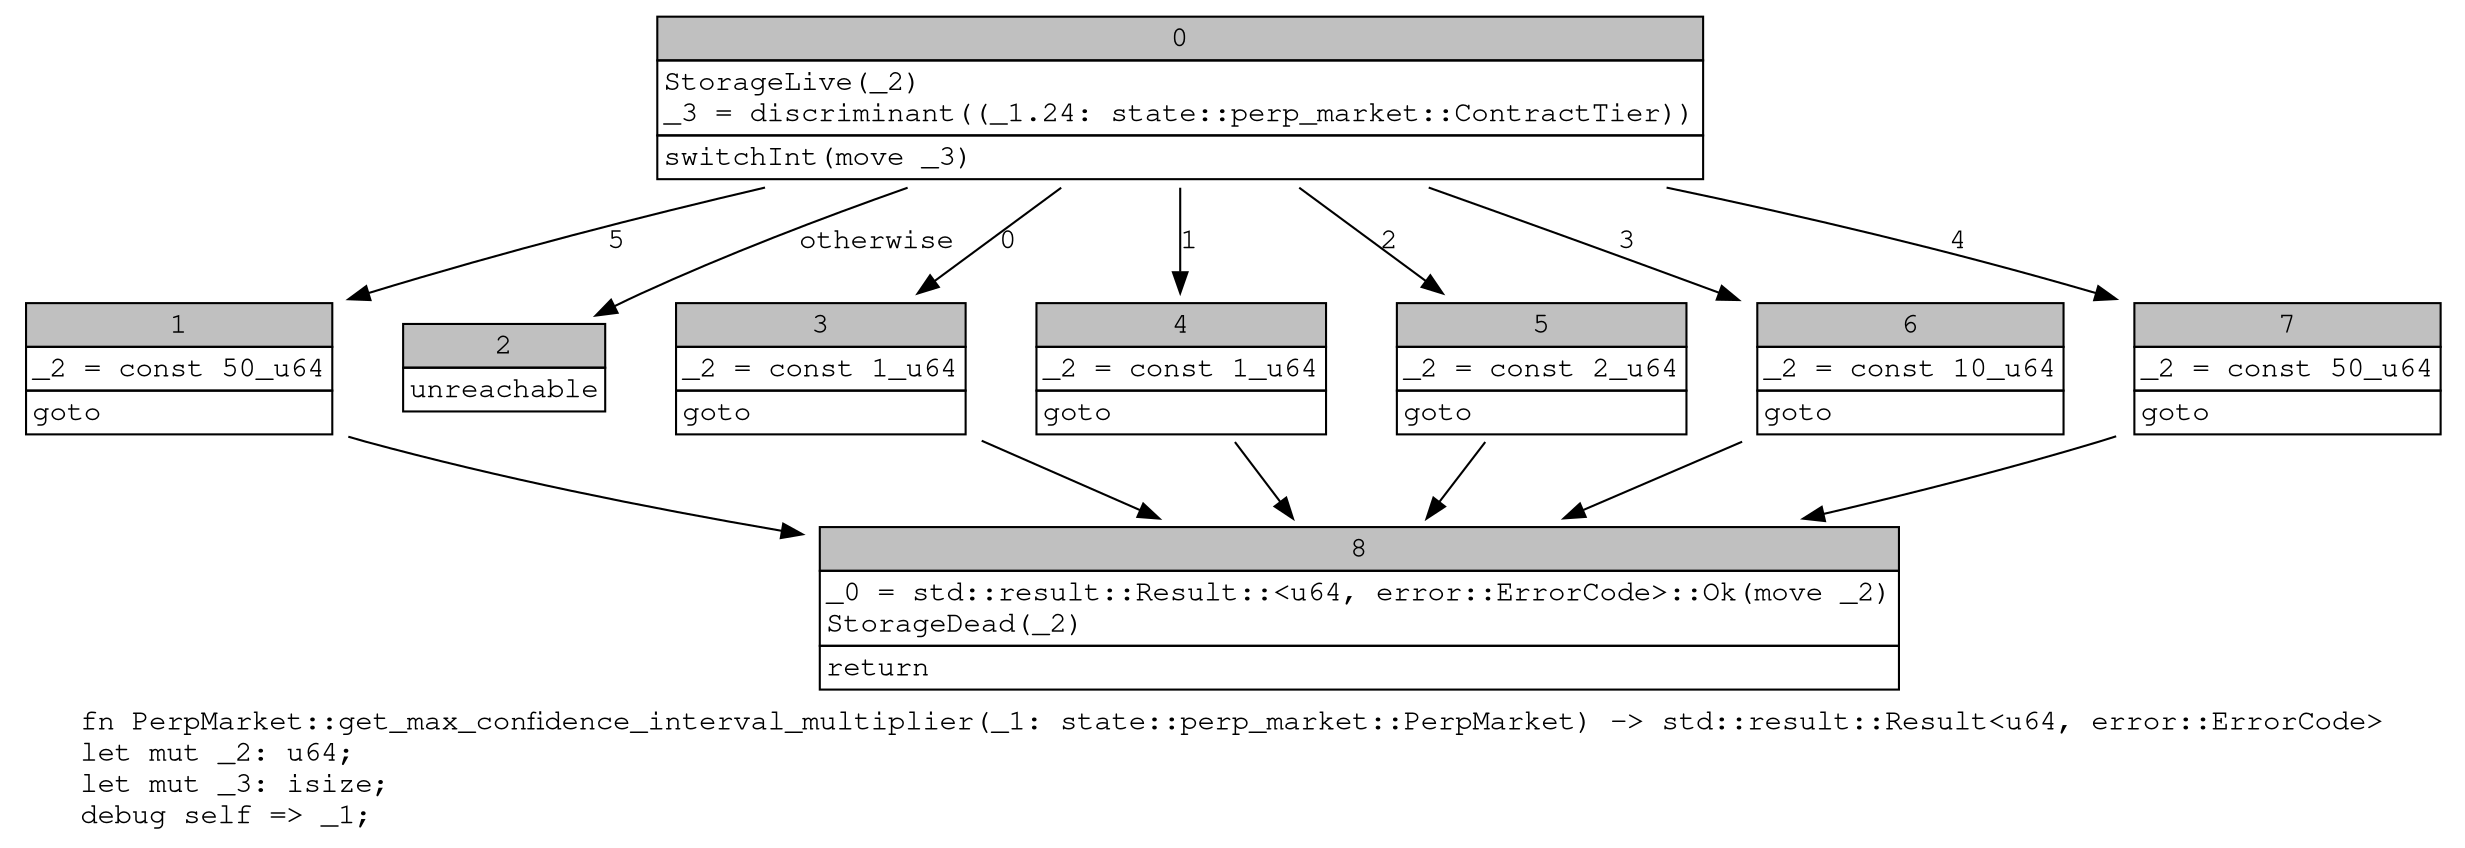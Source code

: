 digraph Mir_0_3794 {
    graph [fontname="Courier, monospace"];
    node [fontname="Courier, monospace"];
    edge [fontname="Courier, monospace"];
    label=<fn PerpMarket::get_max_confidence_interval_multiplier(_1: state::perp_market::PerpMarket) -&gt; std::result::Result&lt;u64, error::ErrorCode&gt;<br align="left"/>let mut _2: u64;<br align="left"/>let mut _3: isize;<br align="left"/>debug self =&gt; _1;<br align="left"/>>;
    bb0__0_3794 [shape="none", label=<<table border="0" cellborder="1" cellspacing="0"><tr><td bgcolor="gray" align="center" colspan="1">0</td></tr><tr><td align="left" balign="left">StorageLive(_2)<br/>_3 = discriminant((_1.24: state::perp_market::ContractTier))<br/></td></tr><tr><td align="left">switchInt(move _3)</td></tr></table>>];
    bb1__0_3794 [shape="none", label=<<table border="0" cellborder="1" cellspacing="0"><tr><td bgcolor="gray" align="center" colspan="1">1</td></tr><tr><td align="left" balign="left">_2 = const 50_u64<br/></td></tr><tr><td align="left">goto</td></tr></table>>];
    bb2__0_3794 [shape="none", label=<<table border="0" cellborder="1" cellspacing="0"><tr><td bgcolor="gray" align="center" colspan="1">2</td></tr><tr><td align="left">unreachable</td></tr></table>>];
    bb3__0_3794 [shape="none", label=<<table border="0" cellborder="1" cellspacing="0"><tr><td bgcolor="gray" align="center" colspan="1">3</td></tr><tr><td align="left" balign="left">_2 = const 1_u64<br/></td></tr><tr><td align="left">goto</td></tr></table>>];
    bb4__0_3794 [shape="none", label=<<table border="0" cellborder="1" cellspacing="0"><tr><td bgcolor="gray" align="center" colspan="1">4</td></tr><tr><td align="left" balign="left">_2 = const 1_u64<br/></td></tr><tr><td align="left">goto</td></tr></table>>];
    bb5__0_3794 [shape="none", label=<<table border="0" cellborder="1" cellspacing="0"><tr><td bgcolor="gray" align="center" colspan="1">5</td></tr><tr><td align="left" balign="left">_2 = const 2_u64<br/></td></tr><tr><td align="left">goto</td></tr></table>>];
    bb6__0_3794 [shape="none", label=<<table border="0" cellborder="1" cellspacing="0"><tr><td bgcolor="gray" align="center" colspan="1">6</td></tr><tr><td align="left" balign="left">_2 = const 10_u64<br/></td></tr><tr><td align="left">goto</td></tr></table>>];
    bb7__0_3794 [shape="none", label=<<table border="0" cellborder="1" cellspacing="0"><tr><td bgcolor="gray" align="center" colspan="1">7</td></tr><tr><td align="left" balign="left">_2 = const 50_u64<br/></td></tr><tr><td align="left">goto</td></tr></table>>];
    bb8__0_3794 [shape="none", label=<<table border="0" cellborder="1" cellspacing="0"><tr><td bgcolor="gray" align="center" colspan="1">8</td></tr><tr><td align="left" balign="left">_0 = std::result::Result::&lt;u64, error::ErrorCode&gt;::Ok(move _2)<br/>StorageDead(_2)<br/></td></tr><tr><td align="left">return</td></tr></table>>];
    bb0__0_3794 -> bb3__0_3794 [label="0"];
    bb0__0_3794 -> bb4__0_3794 [label="1"];
    bb0__0_3794 -> bb5__0_3794 [label="2"];
    bb0__0_3794 -> bb6__0_3794 [label="3"];
    bb0__0_3794 -> bb7__0_3794 [label="4"];
    bb0__0_3794 -> bb1__0_3794 [label="5"];
    bb0__0_3794 -> bb2__0_3794 [label="otherwise"];
    bb1__0_3794 -> bb8__0_3794 [label=""];
    bb3__0_3794 -> bb8__0_3794 [label=""];
    bb4__0_3794 -> bb8__0_3794 [label=""];
    bb5__0_3794 -> bb8__0_3794 [label=""];
    bb6__0_3794 -> bb8__0_3794 [label=""];
    bb7__0_3794 -> bb8__0_3794 [label=""];
}
